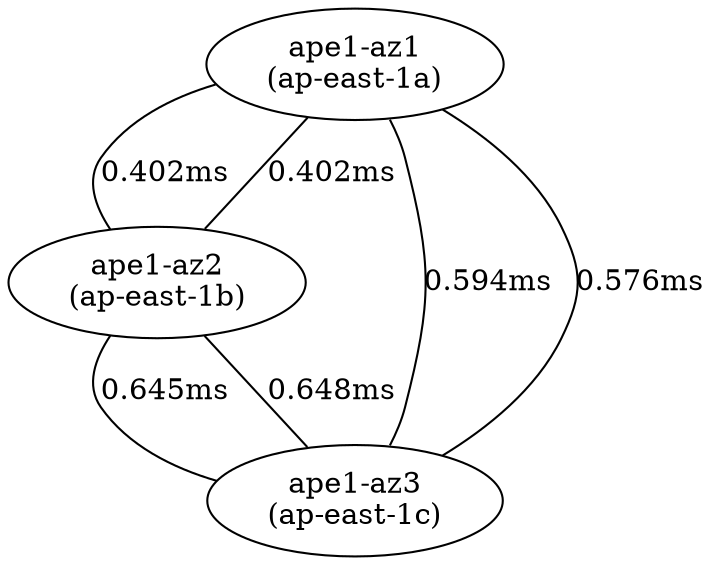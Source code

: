 graph "Inter-AZ Latency" {
	overlap=scale
	splines=true
	"ape1-az1\n(ap-east-1a)"
	"ape1-az1\n(ap-east-1a)" -- "ape1-az2\n(ap-east-1b)" [label="0.402ms" len=1.6160400000000004]
	"ape1-az1\n(ap-east-1a)" -- "ape1-az3\n(ap-east-1c)" [label="0.594ms" len=3.5283599999999997]
	"ape1-az2\n(ap-east-1b)"
	"ape1-az2\n(ap-east-1b)" -- "ape1-az1\n(ap-east-1a)" [label="0.402ms" len=1.6160400000000004]
	"ape1-az2\n(ap-east-1b)" -- "ape1-az3\n(ap-east-1c)" [label="0.645ms" len=4.1602500000000004]
	"ape1-az3\n(ap-east-1c)"
	"ape1-az3\n(ap-east-1c)" -- "ape1-az1\n(ap-east-1a)" [label="0.576ms" len=3.31776]
	"ape1-az3\n(ap-east-1c)" -- "ape1-az2\n(ap-east-1b)" [label="0.648ms" len=4.19904]
}
